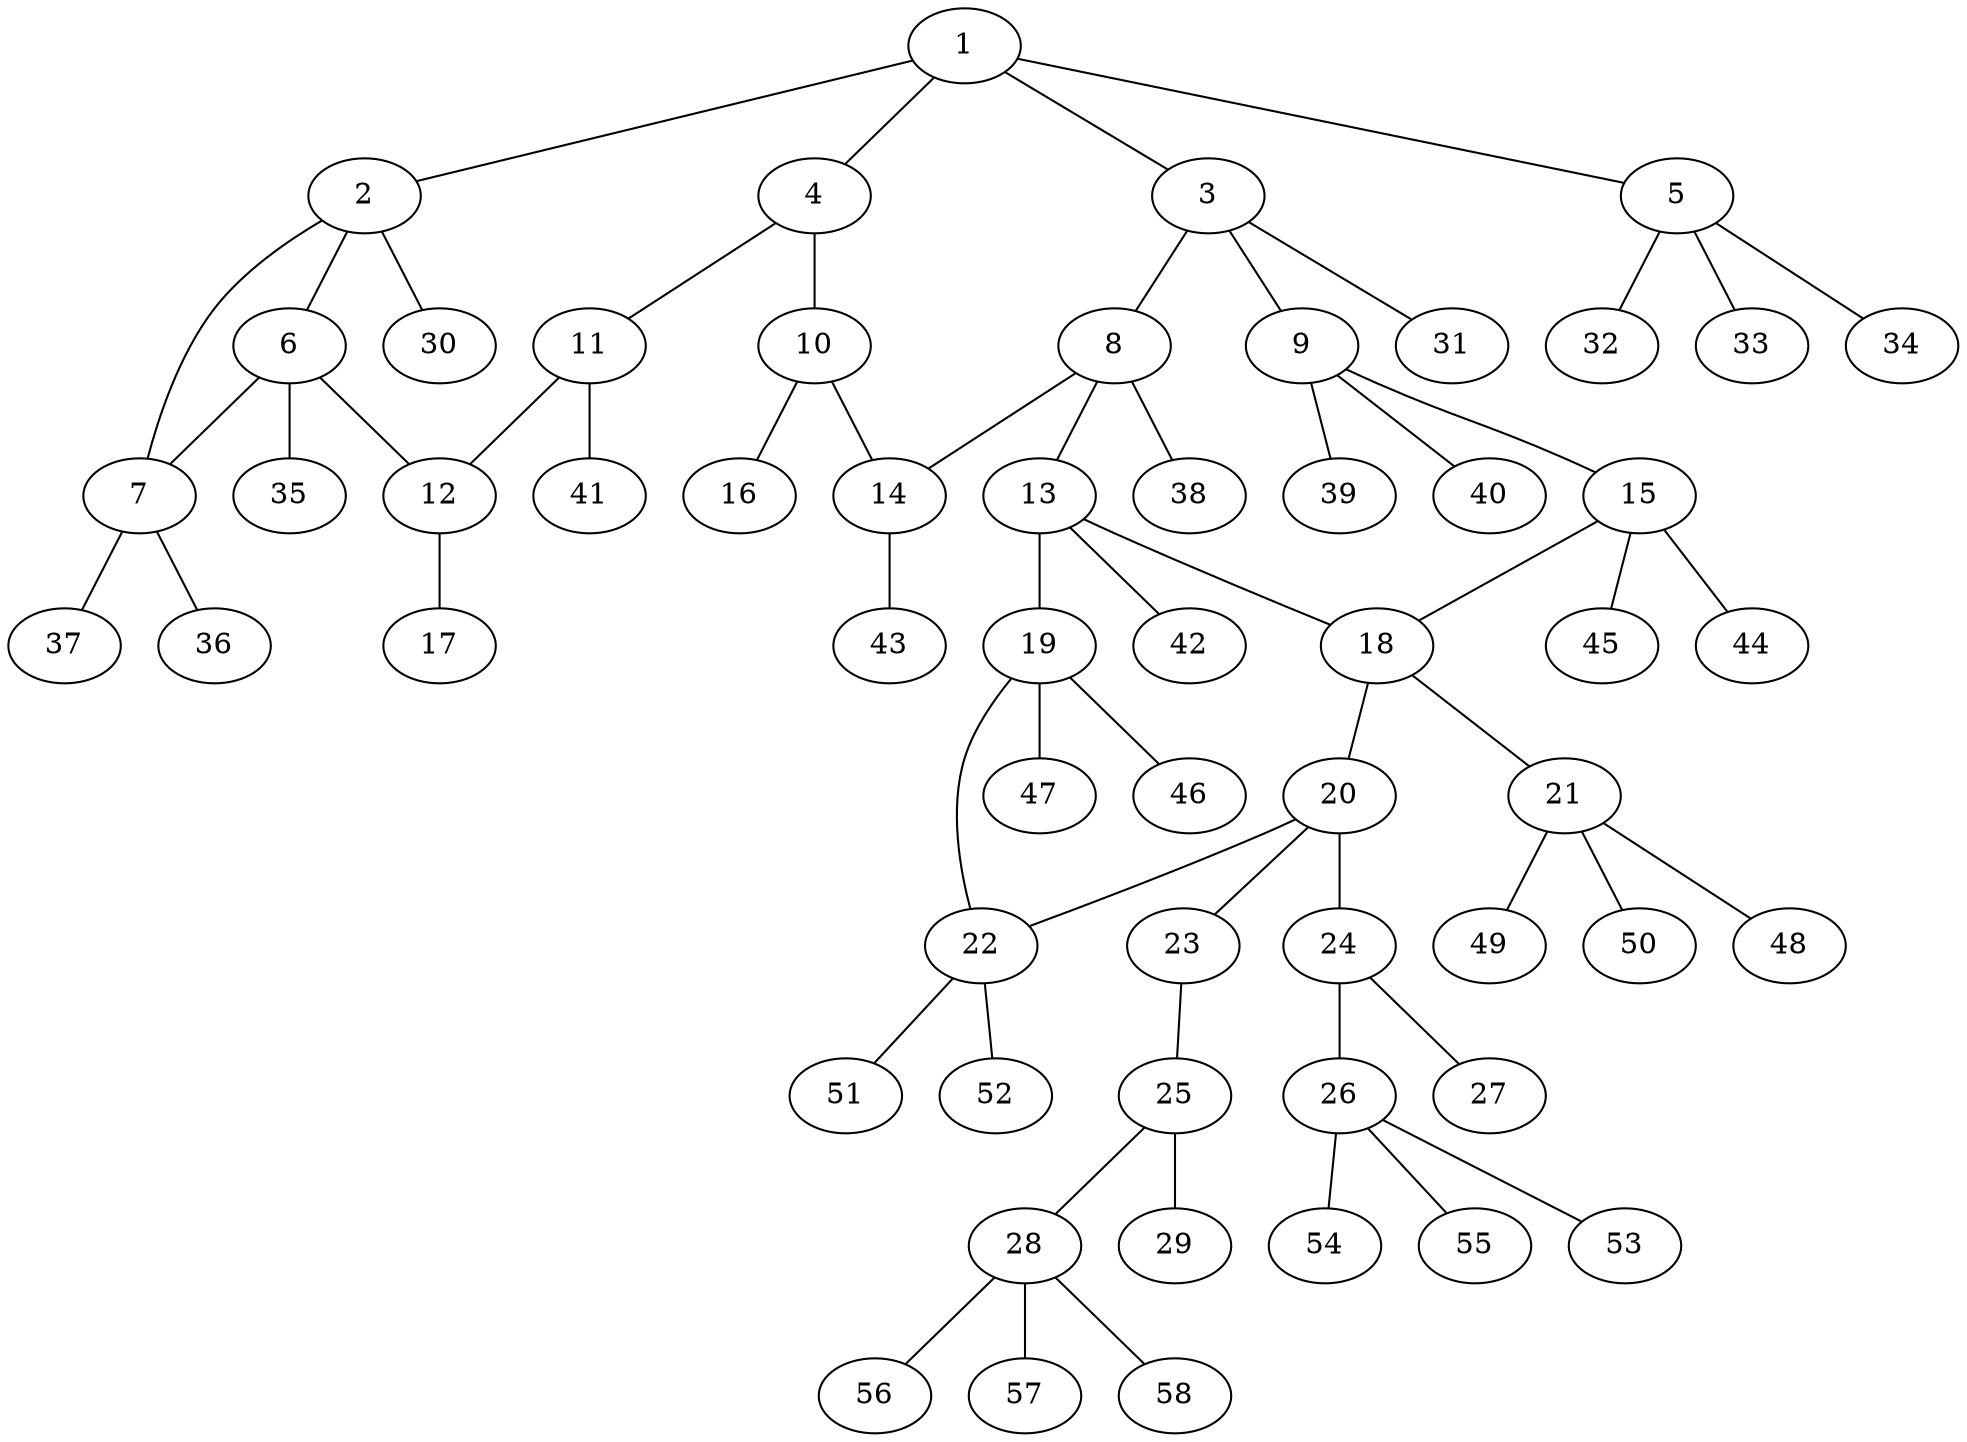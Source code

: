 graph molecule_4082 {
	1	 [chem=C];
	2	 [chem=C];
	1 -- 2	 [valence=1];
	3	 [chem=C];
	1 -- 3	 [valence=1];
	4	 [chem=C];
	1 -- 4	 [valence=1];
	5	 [chem=C];
	1 -- 5	 [valence=1];
	6	 [chem=C];
	2 -- 6	 [valence=1];
	7	 [chem=C];
	2 -- 7	 [valence=1];
	30	 [chem=H];
	2 -- 30	 [valence=1];
	8	 [chem=C];
	3 -- 8	 [valence=1];
	9	 [chem=C];
	3 -- 9	 [valence=1];
	31	 [chem=H];
	3 -- 31	 [valence=1];
	10	 [chem=C];
	4 -- 10	 [valence=1];
	11	 [chem=C];
	4 -- 11	 [valence=2];
	32	 [chem=H];
	5 -- 32	 [valence=1];
	33	 [chem=H];
	5 -- 33	 [valence=1];
	34	 [chem=H];
	5 -- 34	 [valence=1];
	6 -- 7	 [valence=1];
	12	 [chem=C];
	6 -- 12	 [valence=1];
	35	 [chem=H];
	6 -- 35	 [valence=1];
	36	 [chem=H];
	7 -- 36	 [valence=1];
	37	 [chem=H];
	7 -- 37	 [valence=1];
	13	 [chem=C];
	8 -- 13	 [valence=1];
	14	 [chem=C];
	8 -- 14	 [valence=1];
	38	 [chem=H];
	8 -- 38	 [valence=1];
	15	 [chem=C];
	9 -- 15	 [valence=1];
	39	 [chem=H];
	9 -- 39	 [valence=1];
	40	 [chem=H];
	9 -- 40	 [valence=1];
	10 -- 14	 [valence=2];
	16	 [chem=Cl];
	10 -- 16	 [valence=1];
	11 -- 12	 [valence=1];
	41	 [chem=H];
	11 -- 41	 [valence=1];
	17	 [chem=O];
	12 -- 17	 [valence=2];
	18	 [chem=C];
	13 -- 18	 [valence=1];
	19	 [chem=C];
	13 -- 19	 [valence=1];
	42	 [chem=H];
	13 -- 42	 [valence=1];
	43	 [chem=H];
	14 -- 43	 [valence=1];
	15 -- 18	 [valence=1];
	44	 [chem=H];
	15 -- 44	 [valence=1];
	45	 [chem=H];
	15 -- 45	 [valence=1];
	20	 [chem=C];
	18 -- 20	 [valence=1];
	21	 [chem=C];
	18 -- 21	 [valence=1];
	22	 [chem=C];
	19 -- 22	 [valence=1];
	46	 [chem=H];
	19 -- 46	 [valence=1];
	47	 [chem=H];
	19 -- 47	 [valence=1];
	20 -- 22	 [valence=1];
	23	 [chem=O];
	20 -- 23	 [valence=1];
	24	 [chem=C];
	20 -- 24	 [valence=1];
	48	 [chem=H];
	21 -- 48	 [valence=1];
	49	 [chem=H];
	21 -- 49	 [valence=1];
	50	 [chem=H];
	21 -- 50	 [valence=1];
	51	 [chem=H];
	22 -- 51	 [valence=1];
	52	 [chem=H];
	22 -- 52	 [valence=1];
	25	 [chem=C];
	23 -- 25	 [valence=1];
	26	 [chem=C];
	24 -- 26	 [valence=1];
	27	 [chem=O];
	24 -- 27	 [valence=2];
	28	 [chem=C];
	25 -- 28	 [valence=1];
	29	 [chem=O];
	25 -- 29	 [valence=2];
	53	 [chem=H];
	26 -- 53	 [valence=1];
	54	 [chem=H];
	26 -- 54	 [valence=1];
	55	 [chem=H];
	26 -- 55	 [valence=1];
	56	 [chem=H];
	28 -- 56	 [valence=1];
	57	 [chem=H];
	28 -- 57	 [valence=1];
	58	 [chem=H];
	28 -- 58	 [valence=1];
}
